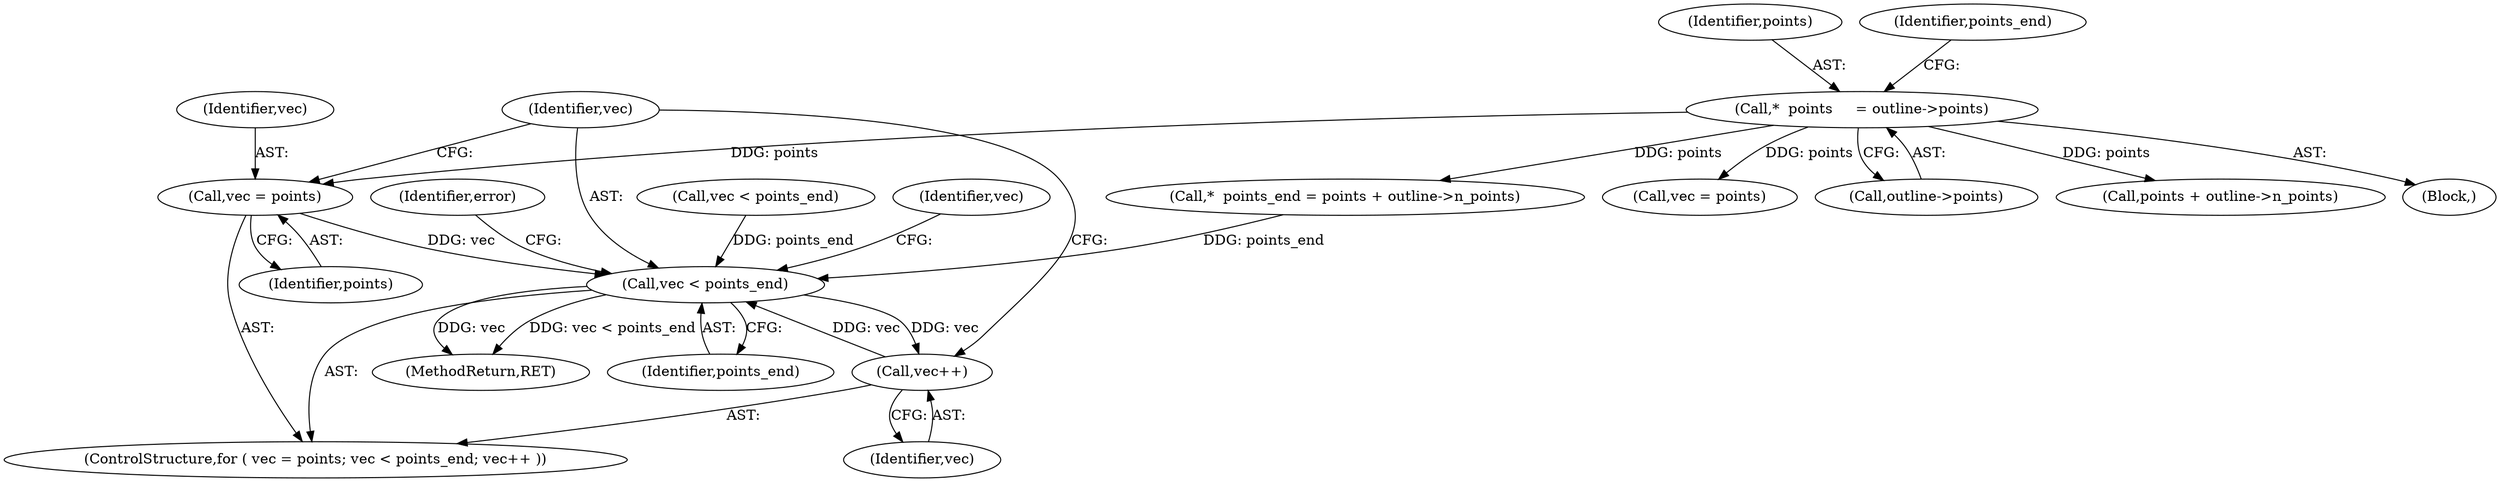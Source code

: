 digraph "0_savannah_6305b869d86ff415a33576df6d43729673c66eee_0@pointer" {
"1000519" [label="(Call,vec = points)"];
"1000486" [label="(Call,*  points     = outline->points)"];
"1000522" [label="(Call,vec < points_end)"];
"1000525" [label="(Call,vec++)"];
"1000653" [label="(MethodReturn,RET)"];
"1000486" [label="(Call,*  points     = outline->points)"];
"1000518" [label="(ControlStructure,for ( vec = points; vec < points_end; vec++ ))"];
"1000520" [label="(Identifier,vec)"];
"1000492" [label="(Call,*  points_end = points + outline->n_points)"];
"1000494" [label="(Call,points + outline->n_points)"];
"1000484" [label="(Block,)"];
"1000506" [label="(Call,vec < points_end)"];
"1000529" [label="(Identifier,vec)"];
"1000525" [label="(Call,vec++)"];
"1000523" [label="(Identifier,vec)"];
"1000519" [label="(Call,vec = points)"];
"1000503" [label="(Call,vec = points)"];
"1000533" [label="(Identifier,error)"];
"1000487" [label="(Identifier,points)"];
"1000526" [label="(Identifier,vec)"];
"1000488" [label="(Call,outline->points)"];
"1000521" [label="(Identifier,points)"];
"1000493" [label="(Identifier,points_end)"];
"1000524" [label="(Identifier,points_end)"];
"1000522" [label="(Call,vec < points_end)"];
"1000519" -> "1000518"  [label="AST: "];
"1000519" -> "1000521"  [label="CFG: "];
"1000520" -> "1000519"  [label="AST: "];
"1000521" -> "1000519"  [label="AST: "];
"1000523" -> "1000519"  [label="CFG: "];
"1000486" -> "1000519"  [label="DDG: points"];
"1000519" -> "1000522"  [label="DDG: vec"];
"1000486" -> "1000484"  [label="AST: "];
"1000486" -> "1000488"  [label="CFG: "];
"1000487" -> "1000486"  [label="AST: "];
"1000488" -> "1000486"  [label="AST: "];
"1000493" -> "1000486"  [label="CFG: "];
"1000486" -> "1000492"  [label="DDG: points"];
"1000486" -> "1000494"  [label="DDG: points"];
"1000486" -> "1000503"  [label="DDG: points"];
"1000522" -> "1000518"  [label="AST: "];
"1000522" -> "1000524"  [label="CFG: "];
"1000523" -> "1000522"  [label="AST: "];
"1000524" -> "1000522"  [label="AST: "];
"1000529" -> "1000522"  [label="CFG: "];
"1000533" -> "1000522"  [label="CFG: "];
"1000522" -> "1000653"  [label="DDG: vec < points_end"];
"1000522" -> "1000653"  [label="DDG: vec"];
"1000525" -> "1000522"  [label="DDG: vec"];
"1000492" -> "1000522"  [label="DDG: points_end"];
"1000506" -> "1000522"  [label="DDG: points_end"];
"1000522" -> "1000525"  [label="DDG: vec"];
"1000525" -> "1000518"  [label="AST: "];
"1000525" -> "1000526"  [label="CFG: "];
"1000526" -> "1000525"  [label="AST: "];
"1000523" -> "1000525"  [label="CFG: "];
}

